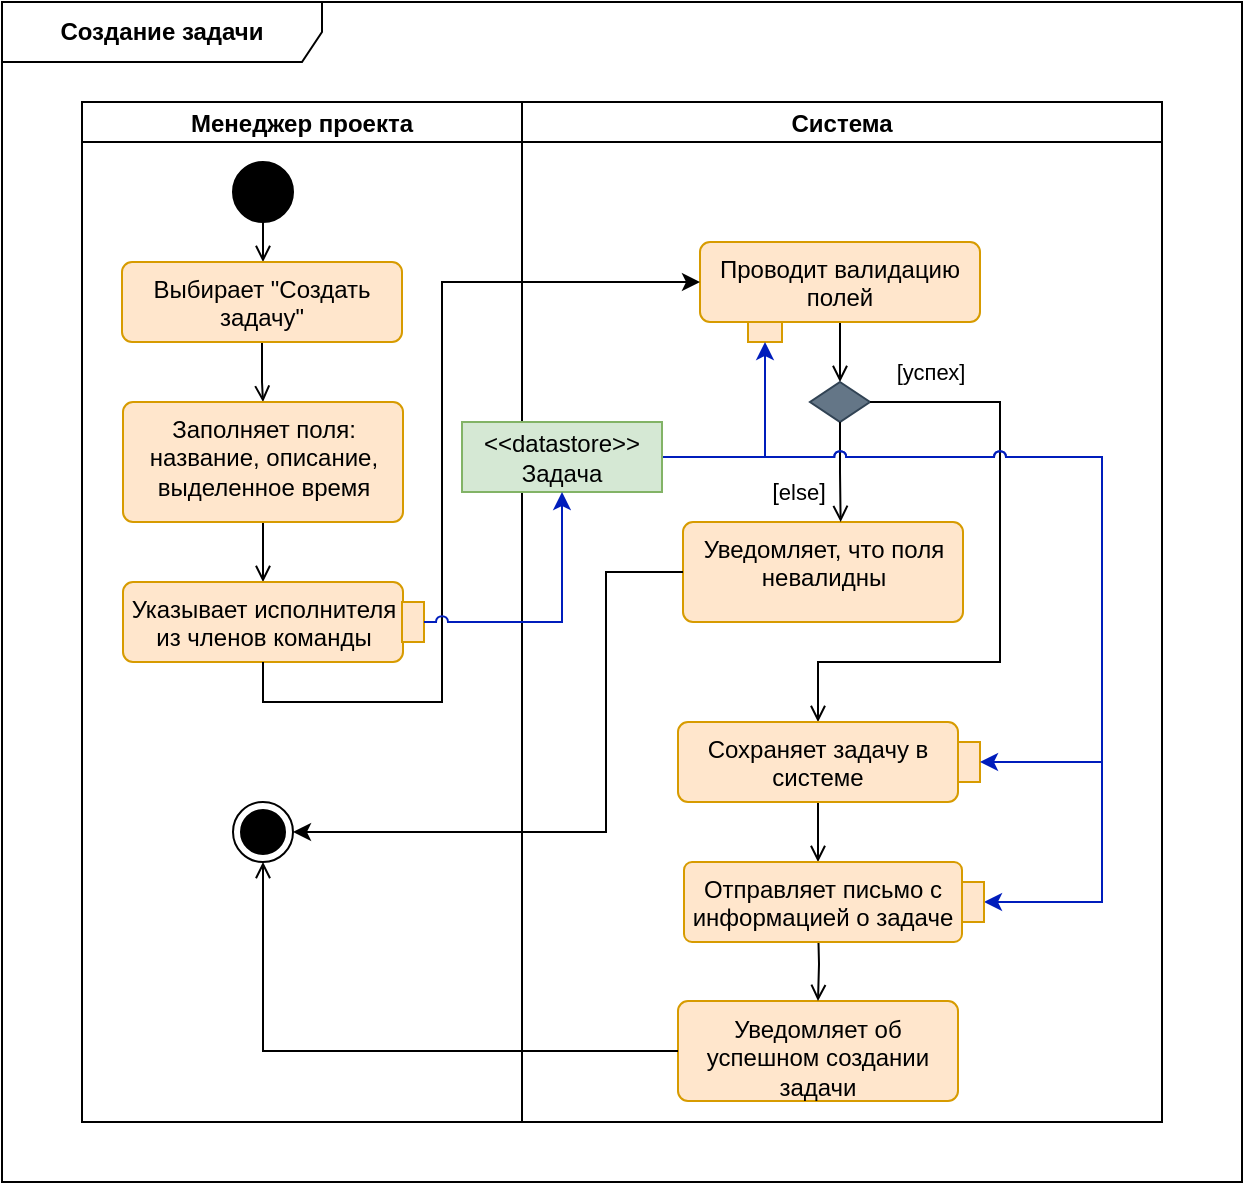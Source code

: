 <mxfile version="22.1.7" type="github">
  <diagram name="Страница — 1" id="4nss-KkPXFQWBisD1zAM">
    <mxGraphModel dx="1434" dy="746" grid="1" gridSize="10" guides="1" tooltips="1" connect="1" arrows="1" fold="1" page="1" pageScale="1" pageWidth="827" pageHeight="1169" math="0" shadow="0">
      <root>
        <mxCell id="0" />
        <mxCell id="1" parent="0" />
        <mxCell id="ir2lZSe-M-KhIsvbzkP0-20" value="" style="shape=table;childLayout=tableLayout;startSize=0;fillColor=none;collapsible=0;recursiveResize=0;expand=0;" parent="1" vertex="1">
          <mxGeometry x="70" y="110" width="540" height="510" as="geometry" />
        </mxCell>
        <mxCell id="ir2lZSe-M-KhIsvbzkP0-21" value="" style="shape=tableRow;horizontal=0;swimlaneHead=0;swimlaneBody=0;top=0;left=0;strokeColor=inherit;bottom=0;right=0;dropTarget=0;fontStyle=0;fillColor=none;points=[[0,0.5],[1,0.5]];portConstraint=eastwest;startSize=0;collapsible=0;recursiveResize=0;expand=0;" parent="ir2lZSe-M-KhIsvbzkP0-20" vertex="1">
          <mxGeometry width="540" height="510" as="geometry" />
        </mxCell>
        <mxCell id="ir2lZSe-M-KhIsvbzkP0-22" value="Менеджер проекта" style="swimlane;swimlaneHead=0;swimlaneBody=0;fontStyle=1;strokeColor=inherit;connectable=0;fillColor=none;startSize=20;collapsible=0;recursiveResize=0;expand=0;" parent="ir2lZSe-M-KhIsvbzkP0-21" vertex="1">
          <mxGeometry width="220" height="510" as="geometry">
            <mxRectangle width="220" height="510" as="alternateBounds" />
          </mxGeometry>
        </mxCell>
        <mxCell id="ir2lZSe-M-KhIsvbzkP0-37" style="edgeStyle=orthogonalEdgeStyle;rounded=0;orthogonalLoop=1;jettySize=auto;html=1;endArrow=open;endFill=0;" parent="ir2lZSe-M-KhIsvbzkP0-22" source="ir2lZSe-M-KhIsvbzkP0-1" target="ir2lZSe-M-KhIsvbzkP0-26" edge="1">
          <mxGeometry relative="1" as="geometry" />
        </mxCell>
        <mxCell id="ir2lZSe-M-KhIsvbzkP0-1" value="" style="ellipse;fillColor=strokeColor;html=1;" parent="ir2lZSe-M-KhIsvbzkP0-22" vertex="1">
          <mxGeometry x="75.5" y="30" width="30" height="30" as="geometry" />
        </mxCell>
        <mxCell id="ir2lZSe-M-KhIsvbzkP0-38" style="edgeStyle=orthogonalEdgeStyle;rounded=0;orthogonalLoop=1;jettySize=auto;html=1;endArrow=open;endFill=0;" parent="ir2lZSe-M-KhIsvbzkP0-22" source="ir2lZSe-M-KhIsvbzkP0-26" target="ir2lZSe-M-KhIsvbzkP0-27" edge="1">
          <mxGeometry relative="1" as="geometry" />
        </mxCell>
        <mxCell id="ir2lZSe-M-KhIsvbzkP0-26" value="Выбирает &quot;Создать задачу&quot;" style="html=1;align=center;verticalAlign=top;rounded=1;absoluteArcSize=1;arcSize=10;dashed=0;whiteSpace=wrap;fillColor=#ffe6cc;strokeColor=#d79b00;" parent="ir2lZSe-M-KhIsvbzkP0-22" vertex="1">
          <mxGeometry x="20" y="80" width="140" height="40" as="geometry" />
        </mxCell>
        <mxCell id="ir2lZSe-M-KhIsvbzkP0-39" style="edgeStyle=orthogonalEdgeStyle;rounded=0;orthogonalLoop=1;jettySize=auto;html=1;endArrow=open;endFill=0;" parent="ir2lZSe-M-KhIsvbzkP0-22" source="ir2lZSe-M-KhIsvbzkP0-27" target="ir2lZSe-M-KhIsvbzkP0-28" edge="1">
          <mxGeometry relative="1" as="geometry" />
        </mxCell>
        <mxCell id="ir2lZSe-M-KhIsvbzkP0-27" value="Заполняет поля: название, описание, выделенное время" style="html=1;align=center;verticalAlign=top;rounded=1;absoluteArcSize=1;arcSize=10;dashed=0;whiteSpace=wrap;fillColor=#ffe6cc;strokeColor=#d79b00;" parent="ir2lZSe-M-KhIsvbzkP0-22" vertex="1">
          <mxGeometry x="20.5" y="150" width="140" height="60" as="geometry" />
        </mxCell>
        <mxCell id="ir2lZSe-M-KhIsvbzkP0-28" value="Указывает исполнителя из членов команды" style="html=1;align=center;verticalAlign=top;rounded=1;absoluteArcSize=1;arcSize=10;dashed=0;whiteSpace=wrap;fillColor=#ffe6cc;strokeColor=#d79b00;" parent="ir2lZSe-M-KhIsvbzkP0-22" vertex="1">
          <mxGeometry x="20.5" y="240" width="140" height="40" as="geometry" />
        </mxCell>
        <mxCell id="ir2lZSe-M-KhIsvbzkP0-46" value="" style="rounded=0;whiteSpace=wrap;html=1;fillColor=#ffe6cc;strokeColor=#d79b00;" parent="ir2lZSe-M-KhIsvbzkP0-22" vertex="1">
          <mxGeometry x="160" y="250" width="11" height="20" as="geometry" />
        </mxCell>
        <mxCell id="ir2lZSe-M-KhIsvbzkP0-86" value="" style="ellipse;html=1;shape=endState;fillColor=strokeColor;" parent="ir2lZSe-M-KhIsvbzkP0-22" vertex="1">
          <mxGeometry x="75.5" y="350" width="30" height="30" as="geometry" />
        </mxCell>
        <mxCell id="ir2lZSe-M-KhIsvbzkP0-23" value="Система" style="swimlane;swimlaneHead=0;swimlaneBody=0;fontStyle=1;strokeColor=inherit;connectable=0;fillColor=none;startSize=20;collapsible=0;recursiveResize=0;expand=0;" parent="ir2lZSe-M-KhIsvbzkP0-21" vertex="1">
          <mxGeometry x="220" width="320" height="510" as="geometry">
            <mxRectangle width="320" height="510" as="alternateBounds" />
          </mxGeometry>
        </mxCell>
        <mxCell id="xCekLvlc1uRamUwz6qQX-13" style="edgeStyle=orthogonalEdgeStyle;rounded=0;orthogonalLoop=1;jettySize=auto;html=1;exitX=0.5;exitY=1;exitDx=0;exitDy=0;endArrow=open;endFill=0;" parent="ir2lZSe-M-KhIsvbzkP0-23" source="ir2lZSe-M-KhIsvbzkP0-47" target="ir2lZSe-M-KhIsvbzkP0-51" edge="1">
          <mxGeometry relative="1" as="geometry" />
        </mxCell>
        <mxCell id="ir2lZSe-M-KhIsvbzkP0-47" value="Проводит валидацию полей" style="html=1;align=center;verticalAlign=top;rounded=1;absoluteArcSize=1;arcSize=10;dashed=0;whiteSpace=wrap;fillColor=#ffe6cc;strokeColor=#d79b00;" parent="ir2lZSe-M-KhIsvbzkP0-23" vertex="1">
          <mxGeometry x="89" y="70" width="140" height="40" as="geometry" />
        </mxCell>
        <mxCell id="ir2lZSe-M-KhIsvbzkP0-51" value="" style="rhombus;whiteSpace=wrap;html=1;verticalAlign=top;rounded=0;arcSize=10;dashed=0;fillColor=#647687;fontColor=#ffffff;strokeColor=#314354;" parent="ir2lZSe-M-KhIsvbzkP0-23" vertex="1">
          <mxGeometry x="144" y="140" width="30" height="20" as="geometry" />
        </mxCell>
        <mxCell id="ir2lZSe-M-KhIsvbzkP0-64" value="&lt;font style=&quot;font-size: 11px;&quot;&gt;[успех]&lt;/font&gt;" style="text;html=1;align=center;verticalAlign=middle;resizable=0;points=[];autosize=1;strokeColor=none;fillColor=none;" parent="ir2lZSe-M-KhIsvbzkP0-23" vertex="1">
          <mxGeometry x="174" y="120" width="60" height="30" as="geometry" />
        </mxCell>
        <mxCell id="ir2lZSe-M-KhIsvbzkP0-56" value="" style="rounded=0;whiteSpace=wrap;html=1;fillColor=#ffe6cc;strokeColor=#d79b00;" parent="ir2lZSe-M-KhIsvbzkP0-23" vertex="1">
          <mxGeometry x="113" y="110" width="17" height="10" as="geometry" />
        </mxCell>
        <mxCell id="ir2lZSe-M-KhIsvbzkP0-54" value="" style="edgeStyle=orthogonalEdgeStyle;rounded=0;orthogonalLoop=1;jettySize=auto;html=1;endArrow=open;endFill=0;exitX=1;exitY=0.5;exitDx=0;exitDy=0;entryX=0.5;entryY=0;entryDx=0;entryDy=0;" parent="ir2lZSe-M-KhIsvbzkP0-23" source="ir2lZSe-M-KhIsvbzkP0-51" target="xCekLvlc1uRamUwz6qQX-7" edge="1">
          <mxGeometry relative="1" as="geometry">
            <mxPoint x="99" y="330" as="targetPoint" />
            <Array as="points">
              <mxPoint x="239" y="150" />
              <mxPoint x="239" y="280" />
              <mxPoint x="148" y="280" />
            </Array>
          </mxGeometry>
        </mxCell>
        <mxCell id="xCekLvlc1uRamUwz6qQX-19" style="edgeStyle=orthogonalEdgeStyle;rounded=0;orthogonalLoop=1;jettySize=auto;html=1;endArrow=open;endFill=0;" parent="ir2lZSe-M-KhIsvbzkP0-23" source="xCekLvlc1uRamUwz6qQX-7" edge="1">
          <mxGeometry relative="1" as="geometry">
            <mxPoint x="148" y="380" as="targetPoint" />
          </mxGeometry>
        </mxCell>
        <mxCell id="xCekLvlc1uRamUwz6qQX-7" value="Сохраняет задачу в системе" style="html=1;align=center;verticalAlign=top;rounded=1;absoluteArcSize=1;arcSize=10;dashed=0;whiteSpace=wrap;fillColor=#ffe6cc;strokeColor=#d79b00;" parent="ir2lZSe-M-KhIsvbzkP0-23" vertex="1">
          <mxGeometry x="78" y="310" width="140" height="40" as="geometry" />
        </mxCell>
        <mxCell id="xCekLvlc1uRamUwz6qQX-26" value="" style="rounded=0;whiteSpace=wrap;html=1;fillColor=#ffe6cc;strokeColor=#d79b00;" parent="ir2lZSe-M-KhIsvbzkP0-23" vertex="1">
          <mxGeometry x="218" y="320" width="11" height="20" as="geometry" />
        </mxCell>
        <mxCell id="xCekLvlc1uRamUwz6qQX-16" value="Уведомляет, что поля невалидны" style="html=1;align=center;verticalAlign=top;rounded=1;absoluteArcSize=1;arcSize=10;dashed=0;whiteSpace=wrap;fillColor=#ffe6cc;strokeColor=#d79b00;" parent="ir2lZSe-M-KhIsvbzkP0-23" vertex="1">
          <mxGeometry x="80.5" y="210" width="140" height="50" as="geometry" />
        </mxCell>
        <mxCell id="xCekLvlc1uRamUwz6qQX-34" style="edgeStyle=orthogonalEdgeStyle;rounded=0;orthogonalLoop=1;jettySize=auto;html=1;exitX=0.5;exitY=1;exitDx=0;exitDy=0;entryX=0.563;entryY=0;entryDx=0;entryDy=0;entryPerimeter=0;endArrow=open;endFill=0;" parent="ir2lZSe-M-KhIsvbzkP0-23" source="ir2lZSe-M-KhIsvbzkP0-51" target="xCekLvlc1uRamUwz6qQX-16" edge="1">
          <mxGeometry relative="1" as="geometry" />
        </mxCell>
        <mxCell id="xCekLvlc1uRamUwz6qQX-17" value="Уведомляет об успешном создании задачи" style="html=1;align=center;verticalAlign=top;rounded=1;absoluteArcSize=1;arcSize=10;dashed=0;whiteSpace=wrap;fillColor=#ffe6cc;strokeColor=#d79b00;" parent="ir2lZSe-M-KhIsvbzkP0-23" vertex="1">
          <mxGeometry x="78" y="449.5" width="140" height="50" as="geometry" />
        </mxCell>
        <mxCell id="xCekLvlc1uRamUwz6qQX-20" style="edgeStyle=orthogonalEdgeStyle;rounded=0;orthogonalLoop=1;jettySize=auto;html=1;endArrow=open;endFill=0;" parent="ir2lZSe-M-KhIsvbzkP0-23" target="xCekLvlc1uRamUwz6qQX-17" edge="1">
          <mxGeometry relative="1" as="geometry">
            <mxPoint x="148" y="410" as="sourcePoint" />
          </mxGeometry>
        </mxCell>
        <mxCell id="ir2lZSe-M-KhIsvbzkP0-53" value="Отправляет письмо с информацией о задаче" style="whiteSpace=wrap;html=1;verticalAlign=top;rounded=1;arcSize=10;dashed=0;fillColor=#ffe6cc;strokeColor=#d79b00;" parent="ir2lZSe-M-KhIsvbzkP0-23" vertex="1">
          <mxGeometry x="81" y="380" width="139" height="40" as="geometry" />
        </mxCell>
        <mxCell id="G-la0Pob9qoum0XM4EMd-45" style="edgeStyle=orthogonalEdgeStyle;rounded=0;orthogonalLoop=1;jettySize=auto;html=1;entryX=0.5;entryY=1;entryDx=0;entryDy=0;fillColor=#0050ef;strokeColor=#001DBC;" edge="1" parent="ir2lZSe-M-KhIsvbzkP0-23" source="G-la0Pob9qoum0XM4EMd-39" target="ir2lZSe-M-KhIsvbzkP0-56">
          <mxGeometry relative="1" as="geometry" />
        </mxCell>
        <mxCell id="G-la0Pob9qoum0XM4EMd-48" style="edgeStyle=orthogonalEdgeStyle;rounded=0;orthogonalLoop=1;jettySize=auto;html=1;entryX=1;entryY=0.5;entryDx=0;entryDy=0;fillColor=#0050ef;strokeColor=#001DBC;jumpStyle=arc;" edge="1" parent="ir2lZSe-M-KhIsvbzkP0-23" source="G-la0Pob9qoum0XM4EMd-39" target="G-la0Pob9qoum0XM4EMd-46">
          <mxGeometry relative="1" as="geometry">
            <Array as="points">
              <mxPoint x="290" y="177" />
              <mxPoint x="290" y="400" />
            </Array>
          </mxGeometry>
        </mxCell>
        <mxCell id="G-la0Pob9qoum0XM4EMd-49" style="edgeStyle=orthogonalEdgeStyle;rounded=0;orthogonalLoop=1;jettySize=auto;html=1;entryX=1;entryY=0.5;entryDx=0;entryDy=0;fillColor=#0050ef;strokeColor=#001DBC;jumpStyle=arc;" edge="1" parent="ir2lZSe-M-KhIsvbzkP0-23" source="G-la0Pob9qoum0XM4EMd-39" target="xCekLvlc1uRamUwz6qQX-26">
          <mxGeometry relative="1" as="geometry">
            <Array as="points">
              <mxPoint x="290" y="177" />
              <mxPoint x="290" y="330" />
            </Array>
          </mxGeometry>
        </mxCell>
        <mxCell id="G-la0Pob9qoum0XM4EMd-39" value="&lt;div&gt;&amp;lt;&amp;lt;datastore&amp;gt;&amp;gt;&lt;/div&gt;&lt;div&gt;Задача&lt;br&gt;&lt;/div&gt;" style="rounded=0;whiteSpace=wrap;html=1;fillColor=#d5e8d4;strokeColor=#82b366;" vertex="1" parent="ir2lZSe-M-KhIsvbzkP0-23">
          <mxGeometry x="-30" y="160" width="100" height="35" as="geometry" />
        </mxCell>
        <mxCell id="G-la0Pob9qoum0XM4EMd-46" value="" style="rounded=0;whiteSpace=wrap;html=1;fillColor=#ffe6cc;strokeColor=#d79b00;" vertex="1" parent="ir2lZSe-M-KhIsvbzkP0-23">
          <mxGeometry x="220" y="390" width="11" height="20" as="geometry" />
        </mxCell>
        <mxCell id="G-la0Pob9qoum0XM4EMd-51" value="[&lt;font style=&quot;font-size: 11px;&quot;&gt;else&lt;/font&gt;]" style="text;html=1;align=center;verticalAlign=middle;resizable=0;points=[];autosize=1;strokeColor=none;fillColor=none;" vertex="1" parent="ir2lZSe-M-KhIsvbzkP0-23">
          <mxGeometry x="113" y="180" width="50" height="30" as="geometry" />
        </mxCell>
        <mxCell id="xCekLvlc1uRamUwz6qQX-21" style="edgeStyle=orthogonalEdgeStyle;rounded=0;orthogonalLoop=1;jettySize=auto;html=1;endArrow=open;endFill=0;entryX=0.5;entryY=1;entryDx=0;entryDy=0;" parent="ir2lZSe-M-KhIsvbzkP0-21" source="xCekLvlc1uRamUwz6qQX-17" target="ir2lZSe-M-KhIsvbzkP0-86" edge="1">
          <mxGeometry relative="1" as="geometry">
            <mxPoint x="141.1" y="400.36" as="targetPoint" />
            <Array as="points">
              <mxPoint x="90" y="475" />
            </Array>
          </mxGeometry>
        </mxCell>
        <mxCell id="G-la0Pob9qoum0XM4EMd-44" style="edgeStyle=orthogonalEdgeStyle;rounded=0;orthogonalLoop=1;jettySize=auto;html=1;entryX=1;entryY=0.5;entryDx=0;entryDy=0;exitX=0;exitY=0.5;exitDx=0;exitDy=0;" edge="1" parent="ir2lZSe-M-KhIsvbzkP0-21" source="xCekLvlc1uRamUwz6qQX-16" target="ir2lZSe-M-KhIsvbzkP0-86">
          <mxGeometry relative="1" as="geometry">
            <mxPoint x="368.13" y="260" as="sourcePoint" />
            <mxPoint x="91.89" y="429.15" as="targetPoint" />
            <Array as="points">
              <mxPoint x="262" y="235" />
              <mxPoint x="262" y="365" />
            </Array>
          </mxGeometry>
        </mxCell>
        <mxCell id="G-la0Pob9qoum0XM4EMd-54" style="edgeStyle=orthogonalEdgeStyle;rounded=0;orthogonalLoop=1;jettySize=auto;html=1;entryX=0;entryY=0.5;entryDx=0;entryDy=0;jumpStyle=none;" edge="1" parent="ir2lZSe-M-KhIsvbzkP0-21" source="ir2lZSe-M-KhIsvbzkP0-28" target="ir2lZSe-M-KhIsvbzkP0-47">
          <mxGeometry relative="1" as="geometry">
            <Array as="points">
              <mxPoint x="90" y="300" />
              <mxPoint x="180" y="300" />
              <mxPoint x="180" y="90" />
            </Array>
          </mxGeometry>
        </mxCell>
        <mxCell id="G-la0Pob9qoum0XM4EMd-43" style="edgeStyle=orthogonalEdgeStyle;rounded=0;orthogonalLoop=1;jettySize=auto;html=1;entryX=0.5;entryY=1;entryDx=0;entryDy=0;fillColor=#0050ef;strokeColor=#001DBC;jumpStyle=arc;" edge="1" parent="ir2lZSe-M-KhIsvbzkP0-21" source="ir2lZSe-M-KhIsvbzkP0-46" target="G-la0Pob9qoum0XM4EMd-39">
          <mxGeometry relative="1" as="geometry" />
        </mxCell>
        <mxCell id="G-la0Pob9qoum0XM4EMd-55" value="&lt;b&gt;Создание задачи&lt;br&gt;&lt;/b&gt;" style="shape=umlFrame;whiteSpace=wrap;html=1;pointerEvents=0;recursiveResize=0;container=1;collapsible=0;width=160;" vertex="1" parent="1">
          <mxGeometry x="30" y="60" width="620" height="590" as="geometry" />
        </mxCell>
      </root>
    </mxGraphModel>
  </diagram>
</mxfile>
